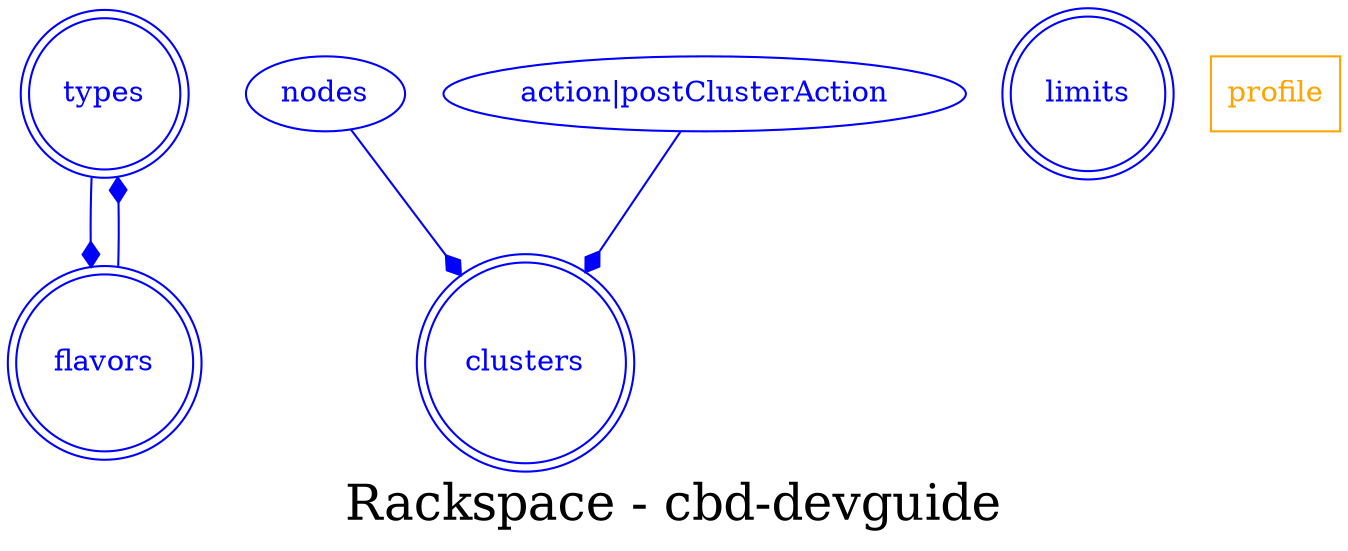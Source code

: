 digraph LexiconGraph {
graph[label="Rackspace - cbd-devguide", fontsize=24]
splines=true
"types" [color=blue, fontcolor=blue, shape=doublecircle]
"clusters" [color=blue, fontcolor=blue, shape=doublecircle]
"flavors" [color=blue, fontcolor=blue, shape=doublecircle]
"limits" [color=blue, fontcolor=blue, shape=doublecircle]
"flavors" -> "types" [color=blue, fontcolor=blue, arrowhead=diamond, arrowtail=none]
"nodes" -> "clusters" [color=blue, fontcolor=blue, arrowhead=diamond, arrowtail=none]
"nodes" [color=blue, fontcolor=blue, shape=ellipse]
"action|postClusterAction" -> "clusters" [color=blue, fontcolor=blue, arrowhead=diamond, arrowtail=none]
"action|postClusterAction" [color=blue, fontcolor=blue, shape=ellipse]
"types" -> "flavors" [color=blue, fontcolor=blue, arrowhead=diamond, arrowtail=none]
"profile" [color=orange, fontcolor=orange, shape=box]
}
